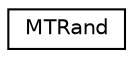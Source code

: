 digraph G
{
  edge [fontname="Helvetica",fontsize="10",labelfontname="Helvetica",labelfontsize="10"];
  node [fontname="Helvetica",fontsize="10",shape=record];
  rankdir=LR;
  Node1 [label="MTRand",height=0.2,width=0.4,color="black", fillcolor="white", style="filled",URL="$da/dcf/classMTRand.html"];
}

